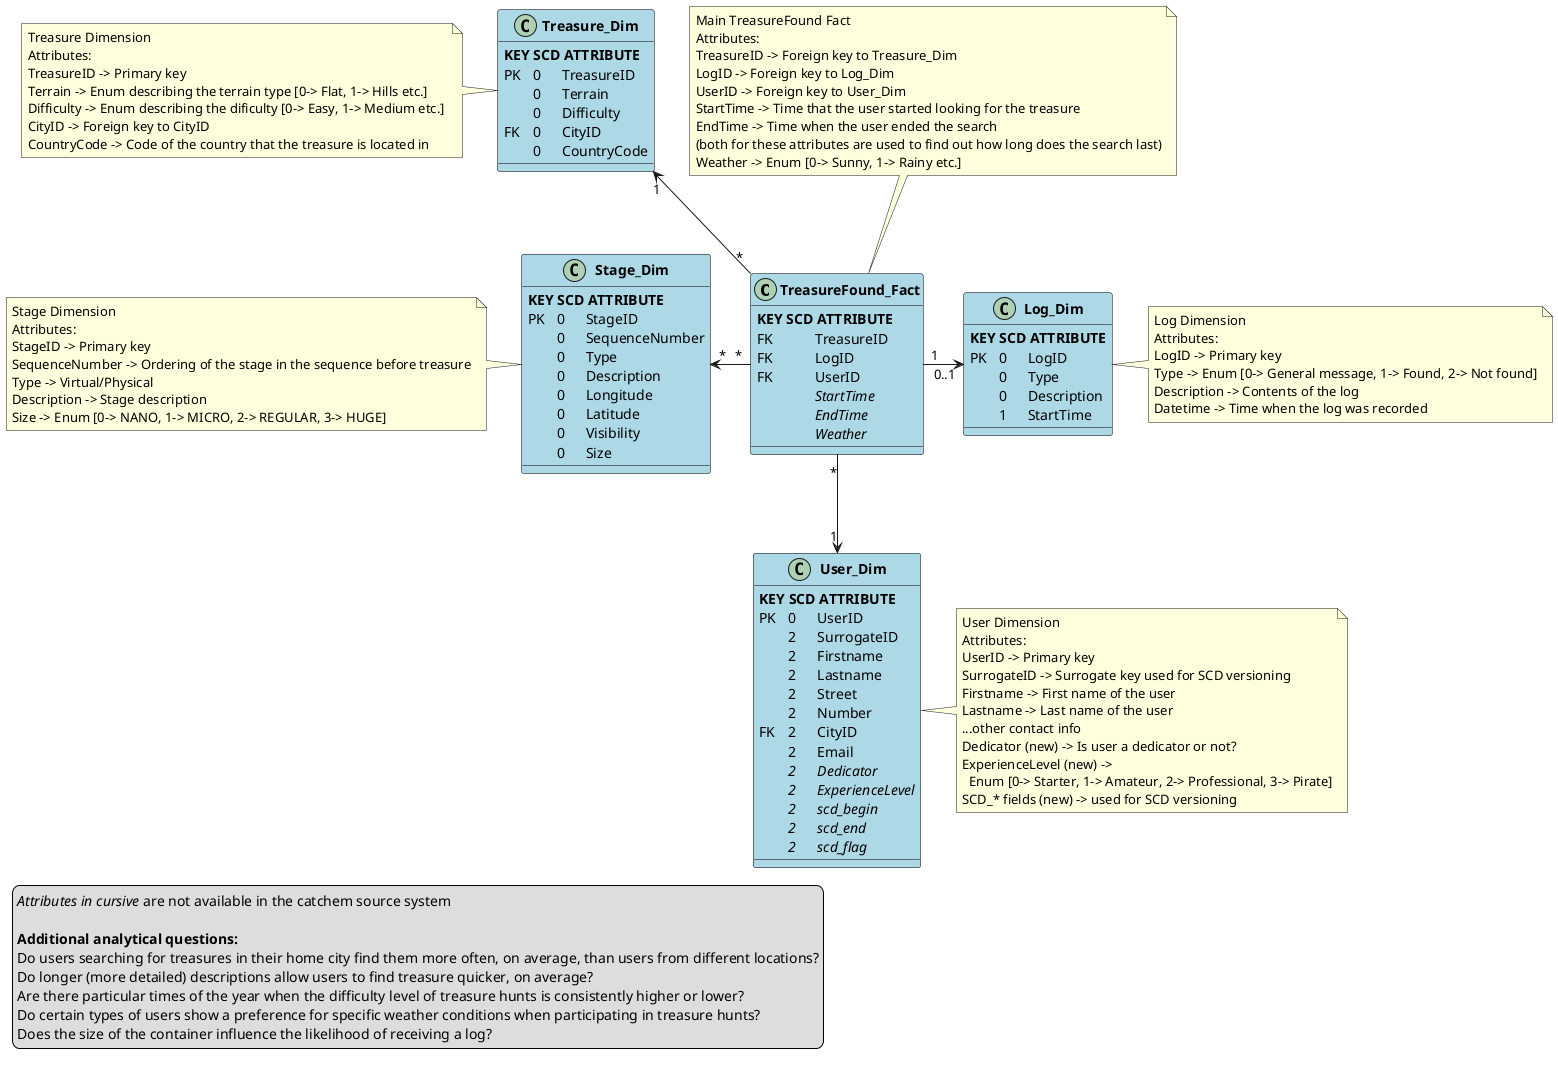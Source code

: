 @startuml
<style>
class {
    BackGroundColor lightblue
    LineColor black 
    FontColor black 
    HeaderFontStyle bold 
}
</style>

class "**TreasureFound_Fact**" as TreasureFound_Fact {
  **KEY SCD ATTRIBUTE**
  FK\t\tTreasureID
  FK\t\tLogID
  FK\t\tUserID 
  //\t\tStartTime//
  //\t\tEndTime//
  //\t\tWeather//
}

note top of TreasureFound_Fact
Main TreasureFound Fact
Attributes:
TreasureID -> Foreign key to Treasure_Dim
LogID -> Foreign key to Log_Dim
UserID -> Foreign key to User_Dim
StartTime -> Time that the user started looking for the treasure 
EndTime -> Time when the user ended the search
(both for these attributes are used to find out how long does the search last)
Weather -> Enum [0-> Sunny, 1-> Rainy etc.]
end note

class "**Treasure_Dim**" as Treasure_Dim {
  **KEY SCD ATTRIBUTE**
  PK\t0\tTreasureID
  \t0\tTerrain
  \t0\tDifficulty
  FK\t0\tCityID
  \t0\tCountryCode
}

note left of Treasure_Dim 
Treasure Dimension
Attributes:
TreasureID -> Primary key
Terrain -> Enum describing the terrain type [0-> Flat, 1-> Hills etc.]
Difficulty -> Enum describing the dificulty [0-> Easy, 1-> Medium etc.] 
CityID -> Foreign key to CityID
CountryCode -> Code of the country that the treasure is located in
end note

class "**Log_Dim**" as Log_Dim {
  **KEY SCD ATTRIBUTE**
  PK\t0\tLogID
  \t0\tType
  \t0\tDescription 
  \t1\tStartTime
}

note right of Log_Dim
Log Dimension
Attributes:
LogID -> Primary key
Type -> Enum [0-> General message, 1-> Found, 2-> Not found]
Description -> Contents of the log
Datetime -> Time when the log was recorded
end note

class "**User_Dim**" as User_Dim {
  **KEY SCD ATTRIBUTE**
  PK\t0\tUserID
  \t2\tSurrogateID
  \t2\tFirstname
  \t2\tLastname
  \t2\tStreet
  \t2\tNumber
  FK\t2\tCityID
  \t2\tEmail
  //\t2\tDedicator//
  //\t2\tExperienceLevel//
  //\t2\tscd_begin//
  //\t2\tscd_end//
  //\t2\tscd_flag//
}

note right of User_Dim
User Dimension
Attributes:
UserID -> Primary key
SurrogateID -> Surrogate key used for SCD versioning
Firstname -> First name of the user
Lastname -> Last name of the user
...other contact info
Dedicator (new) -> Is user a dedicator or not?
ExperienceLevel (new) ->
  Enum [0-> Starter, 1-> Amateur, 2-> Professional, 3-> Pirate]
SCD_* fields (new) -> used for SCD versioning
end note

class "**Stage_Dim**" as Stage_Dim {
  **KEY SCD ATTRIBUTE**
  PK\t0\tStageID
  \t0\tSequenceNumber
  \t0\tType
  \t0\tDescription
  \t0\tLongitude
  \t0\tLatitude
  \t0\tVisibility
  \t0\tSize
}

note left of Stage_Dim
Stage Dimension
Attributes:
StageID -> Primary key
SequenceNumber -> Ordering of the stage in the sequence before treasure
Type -> Virtual/Physical
Description -> Stage description
Size -> Enum [0-> NANO, 1-> MICRO, 2-> REGULAR, 3-> HUGE]
end note

TreasureFound_Fact -up-> Treasure_Dim : "*" "1"
TreasureFound_Fact -right-> Log_Dim : "1" "0..1"
TreasureFound_Fact -down-> User_Dim : "*" "1"
TreasureFound_Fact -left-> Stage_Dim : "*" "*"

legend left
//Attributes in cursive// are not available in the catchem source system

**Additional analytical questions:**
Do users searching for treasures in their home city find them more often, on average, than users from different locations?
Do longer (more detailed) descriptions allow users to find treasure quicker, on average?
Are there particular times of the year when the difficulty level of treasure hunts is consistently higher or lower?
Do certain types of users show a preference for specific weather conditions when participating in treasure hunts?
Does the size of the container influence the likelihood of receiving a log?
end legend

@enduml

